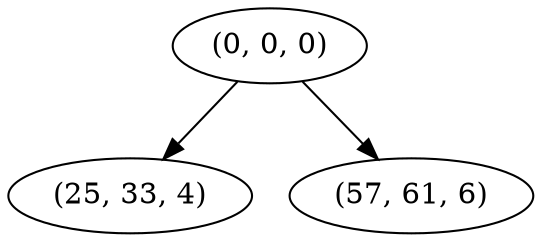 digraph tree {
    "(0, 0, 0)";
    "(25, 33, 4)";
    "(57, 61, 6)";
    "(0, 0, 0)" -> "(25, 33, 4)";
    "(0, 0, 0)" -> "(57, 61, 6)";
}
